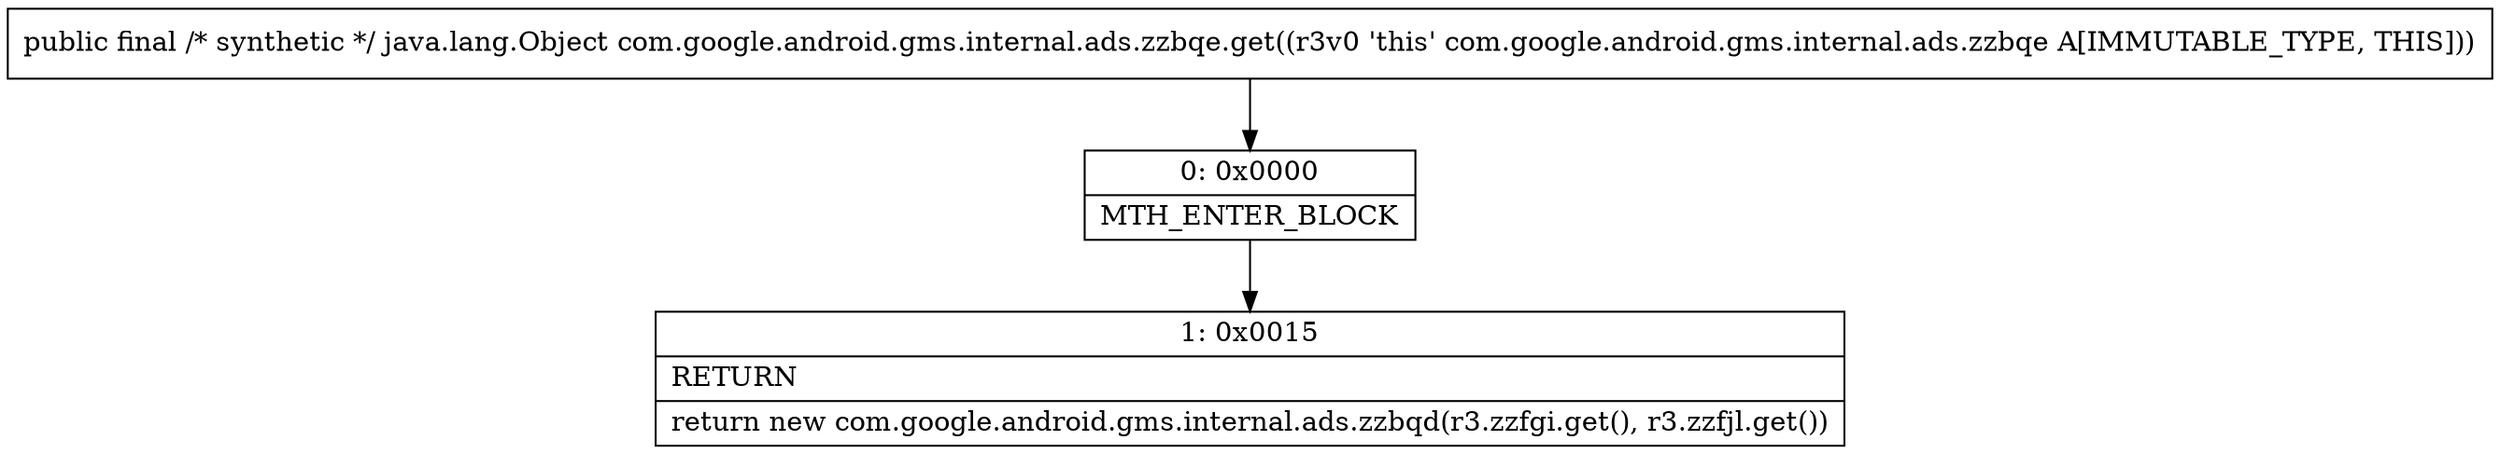 digraph "CFG forcom.google.android.gms.internal.ads.zzbqe.get()Ljava\/lang\/Object;" {
Node_0 [shape=record,label="{0\:\ 0x0000|MTH_ENTER_BLOCK\l}"];
Node_1 [shape=record,label="{1\:\ 0x0015|RETURN\l|return new com.google.android.gms.internal.ads.zzbqd(r3.zzfgi.get(), r3.zzfjl.get())\l}"];
MethodNode[shape=record,label="{public final \/* synthetic *\/ java.lang.Object com.google.android.gms.internal.ads.zzbqe.get((r3v0 'this' com.google.android.gms.internal.ads.zzbqe A[IMMUTABLE_TYPE, THIS])) }"];
MethodNode -> Node_0;
Node_0 -> Node_1;
}

